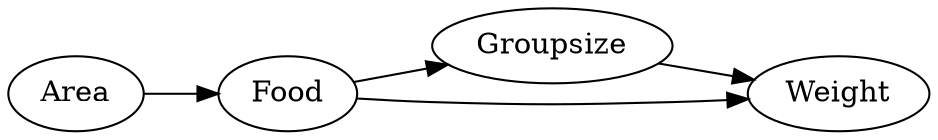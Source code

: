 digraph {
Area
Food
Groupsize
Weight
Area -> Food
Food -> Groupsize
Food -> Weight
Groupsize -> Weight
rankdir=LR}

